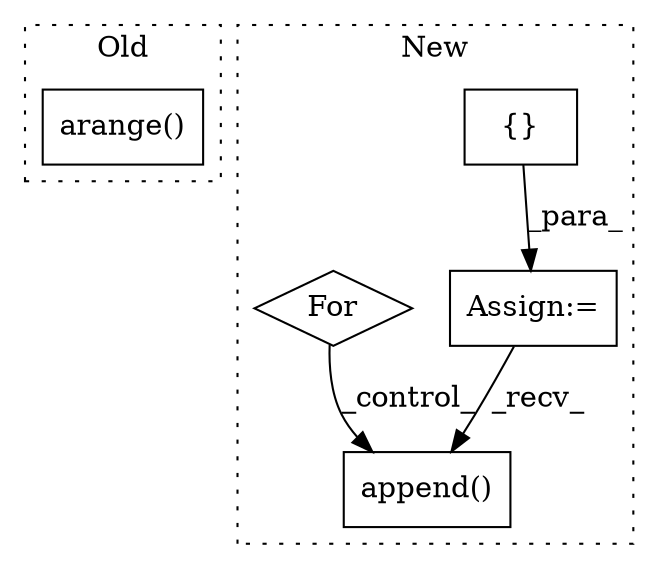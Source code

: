 digraph G {
subgraph cluster0 {
1 [label="arange()" a="75" s="11299,11329" l="10,1" shape="box"];
label = "Old";
style="dotted";
}
subgraph cluster1 {
2 [label="append()" a="75" s="13198,13235" l="16,1" shape="box"];
3 [label="{}" a="59" s="13018,13018" l="2,1" shape="box"];
4 [label="For" a="107" s="13062,13079" l="4,14" shape="diamond"];
5 [label="Assign:=" a="68" s="13015" l="3" shape="box"];
label = "New";
style="dotted";
}
3 -> 5 [label="_para_"];
4 -> 2 [label="_control_"];
5 -> 2 [label="_recv_"];
}